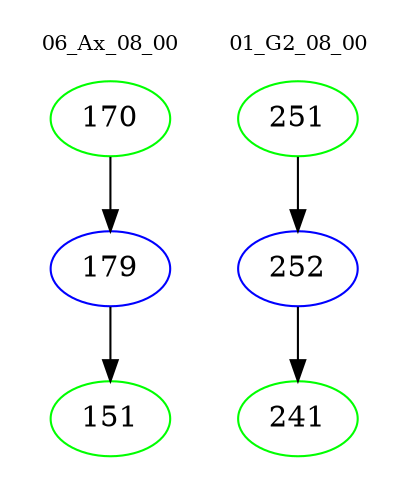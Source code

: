 digraph{
subgraph cluster_0 {
color = white
label = "06_Ax_08_00";
fontsize=10;
T0_170 [label="170", color="green"]
T0_170 -> T0_179 [color="black"]
T0_179 [label="179", color="blue"]
T0_179 -> T0_151 [color="black"]
T0_151 [label="151", color="green"]
}
subgraph cluster_1 {
color = white
label = "01_G2_08_00";
fontsize=10;
T1_251 [label="251", color="green"]
T1_251 -> T1_252 [color="black"]
T1_252 [label="252", color="blue"]
T1_252 -> T1_241 [color="black"]
T1_241 [label="241", color="green"]
}
}
